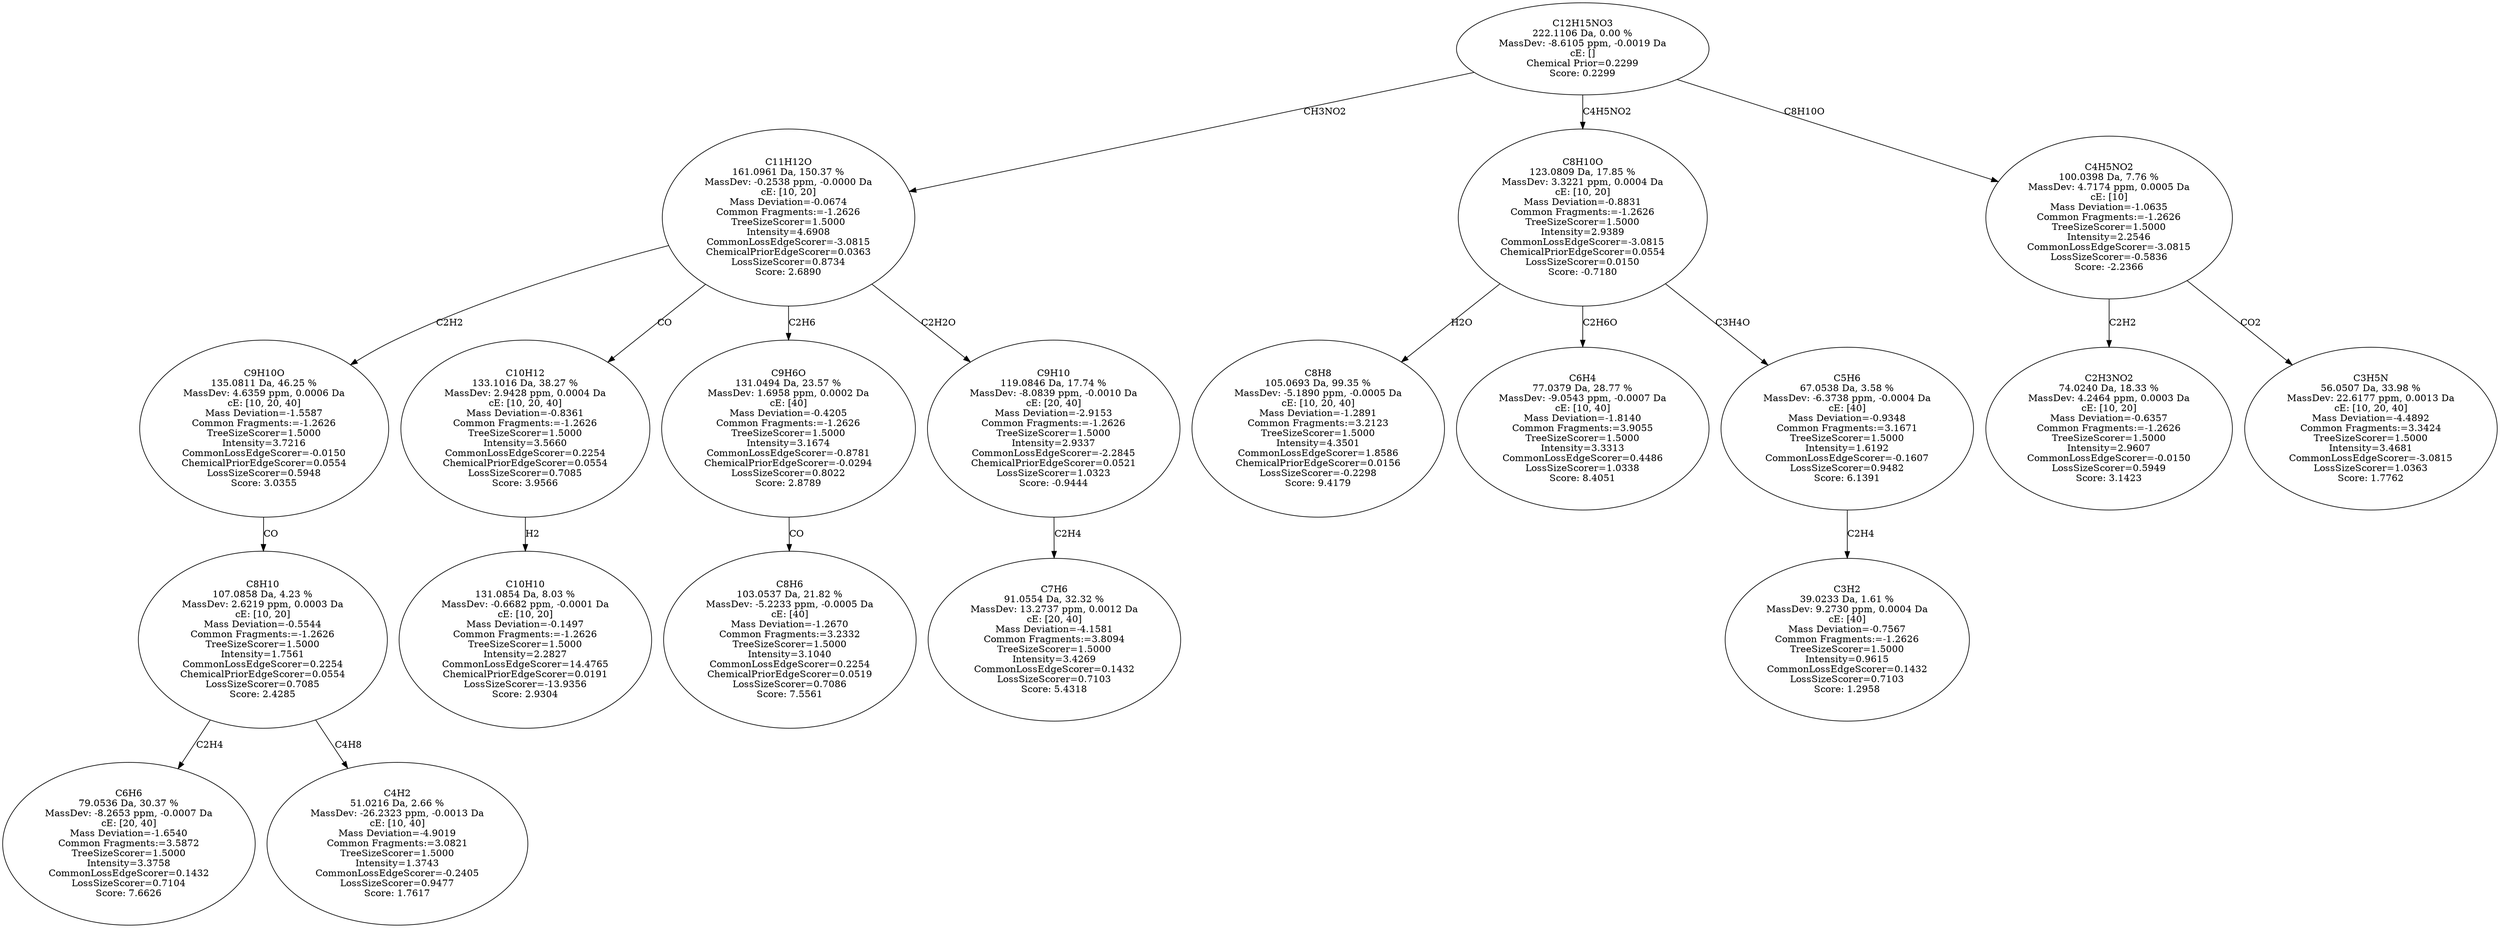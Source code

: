 strict digraph {
v1 [label="C6H6\n79.0536 Da, 30.37 %\nMassDev: -8.2653 ppm, -0.0007 Da\ncE: [20, 40]\nMass Deviation=-1.6540\nCommon Fragments:=3.5872\nTreeSizeScorer=1.5000\nIntensity=3.3758\nCommonLossEdgeScorer=0.1432\nLossSizeScorer=0.7104\nScore: 7.6626"];
v2 [label="C4H2\n51.0216 Da, 2.66 %\nMassDev: -26.2323 ppm, -0.0013 Da\ncE: [10, 40]\nMass Deviation=-4.9019\nCommon Fragments:=3.0821\nTreeSizeScorer=1.5000\nIntensity=1.3743\nCommonLossEdgeScorer=-0.2405\nLossSizeScorer=0.9477\nScore: 1.7617"];
v3 [label="C8H10\n107.0858 Da, 4.23 %\nMassDev: 2.6219 ppm, 0.0003 Da\ncE: [10, 20]\nMass Deviation=-0.5544\nCommon Fragments:=-1.2626\nTreeSizeScorer=1.5000\nIntensity=1.7561\nCommonLossEdgeScorer=0.2254\nChemicalPriorEdgeScorer=0.0554\nLossSizeScorer=0.7085\nScore: 2.4285"];
v4 [label="C9H10O\n135.0811 Da, 46.25 %\nMassDev: 4.6359 ppm, 0.0006 Da\ncE: [10, 20, 40]\nMass Deviation=-1.5587\nCommon Fragments:=-1.2626\nTreeSizeScorer=1.5000\nIntensity=3.7216\nCommonLossEdgeScorer=-0.0150\nChemicalPriorEdgeScorer=0.0554\nLossSizeScorer=0.5948\nScore: 3.0355"];
v5 [label="C10H10\n131.0854 Da, 8.03 %\nMassDev: -0.6682 ppm, -0.0001 Da\ncE: [10, 20]\nMass Deviation=-0.1497\nCommon Fragments:=-1.2626\nTreeSizeScorer=1.5000\nIntensity=2.2827\nCommonLossEdgeScorer=14.4765\nChemicalPriorEdgeScorer=0.0191\nLossSizeScorer=-13.9356\nScore: 2.9304"];
v6 [label="C10H12\n133.1016 Da, 38.27 %\nMassDev: 2.9428 ppm, 0.0004 Da\ncE: [10, 20, 40]\nMass Deviation=-0.8361\nCommon Fragments:=-1.2626\nTreeSizeScorer=1.5000\nIntensity=3.5660\nCommonLossEdgeScorer=0.2254\nChemicalPriorEdgeScorer=0.0554\nLossSizeScorer=0.7085\nScore: 3.9566"];
v7 [label="C8H6\n103.0537 Da, 21.82 %\nMassDev: -5.2233 ppm, -0.0005 Da\ncE: [40]\nMass Deviation=-1.2670\nCommon Fragments:=3.2332\nTreeSizeScorer=1.5000\nIntensity=3.1040\nCommonLossEdgeScorer=0.2254\nChemicalPriorEdgeScorer=0.0519\nLossSizeScorer=0.7086\nScore: 7.5561"];
v8 [label="C9H6O\n131.0494 Da, 23.57 %\nMassDev: 1.6958 ppm, 0.0002 Da\ncE: [40]\nMass Deviation=-0.4205\nCommon Fragments:=-1.2626\nTreeSizeScorer=1.5000\nIntensity=3.1674\nCommonLossEdgeScorer=-0.8781\nChemicalPriorEdgeScorer=-0.0294\nLossSizeScorer=0.8022\nScore: 2.8789"];
v9 [label="C7H6\n91.0554 Da, 32.32 %\nMassDev: 13.2737 ppm, 0.0012 Da\ncE: [20, 40]\nMass Deviation=-4.1581\nCommon Fragments:=3.8094\nTreeSizeScorer=1.5000\nIntensity=3.4269\nCommonLossEdgeScorer=0.1432\nLossSizeScorer=0.7103\nScore: 5.4318"];
v10 [label="C9H10\n119.0846 Da, 17.74 %\nMassDev: -8.0839 ppm, -0.0010 Da\ncE: [20, 40]\nMass Deviation=-2.9153\nCommon Fragments:=-1.2626\nTreeSizeScorer=1.5000\nIntensity=2.9337\nCommonLossEdgeScorer=-2.2845\nChemicalPriorEdgeScorer=0.0521\nLossSizeScorer=1.0323\nScore: -0.9444"];
v11 [label="C11H12O\n161.0961 Da, 150.37 %\nMassDev: -0.2538 ppm, -0.0000 Da\ncE: [10, 20]\nMass Deviation=-0.0674\nCommon Fragments:=-1.2626\nTreeSizeScorer=1.5000\nIntensity=4.6908\nCommonLossEdgeScorer=-3.0815\nChemicalPriorEdgeScorer=0.0363\nLossSizeScorer=0.8734\nScore: 2.6890"];
v12 [label="C8H8\n105.0693 Da, 99.35 %\nMassDev: -5.1890 ppm, -0.0005 Da\ncE: [10, 20, 40]\nMass Deviation=-1.2891\nCommon Fragments:=3.2123\nTreeSizeScorer=1.5000\nIntensity=4.3501\nCommonLossEdgeScorer=1.8586\nChemicalPriorEdgeScorer=0.0156\nLossSizeScorer=-0.2298\nScore: 9.4179"];
v13 [label="C6H4\n77.0379 Da, 28.77 %\nMassDev: -9.0543 ppm, -0.0007 Da\ncE: [10, 40]\nMass Deviation=-1.8140\nCommon Fragments:=3.9055\nTreeSizeScorer=1.5000\nIntensity=3.3313\nCommonLossEdgeScorer=0.4486\nLossSizeScorer=1.0338\nScore: 8.4051"];
v14 [label="C3H2\n39.0233 Da, 1.61 %\nMassDev: 9.2730 ppm, 0.0004 Da\ncE: [40]\nMass Deviation=-0.7567\nCommon Fragments:=-1.2626\nTreeSizeScorer=1.5000\nIntensity=0.9615\nCommonLossEdgeScorer=0.1432\nLossSizeScorer=0.7103\nScore: 1.2958"];
v15 [label="C5H6\n67.0538 Da, 3.58 %\nMassDev: -6.3738 ppm, -0.0004 Da\ncE: [40]\nMass Deviation=-0.9348\nCommon Fragments:=3.1671\nTreeSizeScorer=1.5000\nIntensity=1.6192\nCommonLossEdgeScorer=-0.1607\nLossSizeScorer=0.9482\nScore: 6.1391"];
v16 [label="C8H10O\n123.0809 Da, 17.85 %\nMassDev: 3.3221 ppm, 0.0004 Da\ncE: [10, 20]\nMass Deviation=-0.8831\nCommon Fragments:=-1.2626\nTreeSizeScorer=1.5000\nIntensity=2.9389\nCommonLossEdgeScorer=-3.0815\nChemicalPriorEdgeScorer=0.0554\nLossSizeScorer=0.0150\nScore: -0.7180"];
v17 [label="C2H3NO2\n74.0240 Da, 18.33 %\nMassDev: 4.2464 ppm, 0.0003 Da\ncE: [10, 20]\nMass Deviation=-0.6357\nCommon Fragments:=-1.2626\nTreeSizeScorer=1.5000\nIntensity=2.9607\nCommonLossEdgeScorer=-0.0150\nLossSizeScorer=0.5949\nScore: 3.1423"];
v18 [label="C3H5N\n56.0507 Da, 33.98 %\nMassDev: 22.6177 ppm, 0.0013 Da\ncE: [10, 20, 40]\nMass Deviation=-4.4892\nCommon Fragments:=3.3424\nTreeSizeScorer=1.5000\nIntensity=3.4681\nCommonLossEdgeScorer=-3.0815\nLossSizeScorer=1.0363\nScore: 1.7762"];
v19 [label="C4H5NO2\n100.0398 Da, 7.76 %\nMassDev: 4.7174 ppm, 0.0005 Da\ncE: [10]\nMass Deviation=-1.0635\nCommon Fragments:=-1.2626\nTreeSizeScorer=1.5000\nIntensity=2.2546\nCommonLossEdgeScorer=-3.0815\nLossSizeScorer=-0.5836\nScore: -2.2366"];
v20 [label="C12H15NO3\n222.1106 Da, 0.00 %\nMassDev: -8.6105 ppm, -0.0019 Da\ncE: []\nChemical Prior=0.2299\nScore: 0.2299"];
v3 -> v1 [label="C2H4"];
v3 -> v2 [label="C4H8"];
v4 -> v3 [label="CO"];
v11 -> v4 [label="C2H2"];
v6 -> v5 [label="H2"];
v11 -> v6 [label="CO"];
v8 -> v7 [label="CO"];
v11 -> v8 [label="C2H6"];
v10 -> v9 [label="C2H4"];
v11 -> v10 [label="C2H2O"];
v20 -> v11 [label="CH3NO2"];
v16 -> v12 [label="H2O"];
v16 -> v13 [label="C2H6O"];
v15 -> v14 [label="C2H4"];
v16 -> v15 [label="C3H4O"];
v20 -> v16 [label="C4H5NO2"];
v19 -> v17 [label="C2H2"];
v19 -> v18 [label="CO2"];
v20 -> v19 [label="C8H10O"];
}